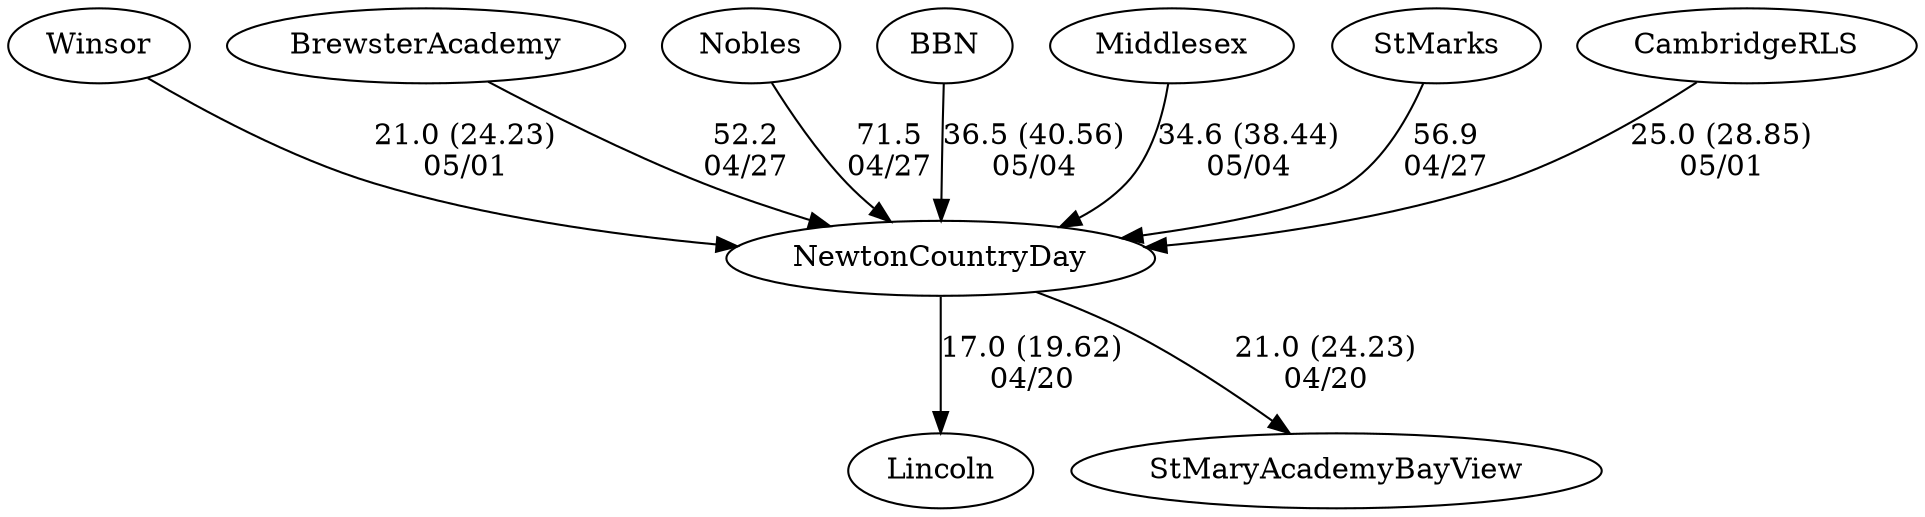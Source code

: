 digraph girls1foursNewtonCountryDay {Winsor [URL="girls1foursNewtonCountryDayWinsor.html"];BrewsterAcademy [URL="girls1foursNewtonCountryDayBrewsterAcademy.html"];Lincoln [URL="girls1foursNewtonCountryDayLincoln.html"];Nobles [URL="girls1foursNewtonCountryDayNobles.html"];BBN [URL="girls1foursNewtonCountryDayBBN.html"];Middlesex [URL="girls1foursNewtonCountryDayMiddlesex.html"];StMarks [URL="girls1foursNewtonCountryDayStMarks.html"];CambridgeRLS [URL="girls1foursNewtonCountryDayCambridgeRLS.html"];NewtonCountryDay [URL="girls1foursNewtonCountryDayNewtonCountryDay.html"];StMaryAcademyBayView [URL="girls1foursNewtonCountryDayStMaryAcademyBayView.html"];NewtonCountryDay -> Lincoln[label="17.0 (19.62)
04/20", weight="83", tooltip="NEIRA Girls Fours,Newton Country Day, St. Mary Academy-Bayview, Lincoln School			
Distance: 1300 Conditions: Conditions the same for all races. Flat, no wind, no chop. Comments: Lincoln 2V4+ had a breakage and could not finish initial race with NCDS and Bayview so raced afterwards against the NCDS 3V4+ and 4V4+.
None", URL="https://www.row2k.com/results/resultspage.cfm?UID=C1541F9124E2FBBF81B1F9CADE55D186&cat=1", random="random"]; 
NewtonCountryDay -> StMaryAcademyBayView[label="21.0 (24.23)
04/20", weight="79", tooltip="NEIRA Girls Fours,Newton Country Day, St. Mary Academy-Bayview, Lincoln School			
Distance: 1300 Conditions: Conditions the same for all races. Flat, no wind, no chop. Comments: Lincoln 2V4+ had a breakage and could not finish initial race with NCDS and Bayview so raced afterwards against the NCDS 3V4+ and 4V4+.
None", URL="https://www.row2k.com/results/resultspage.cfm?UID=C1541F9124E2FBBF81B1F9CADE55D186&cat=1", random="random"]; 
BBN -> NewtonCountryDay[label="36.5 (40.56)
05/04", weight="64", tooltip="NEIRA, NCDS, Middlesex, BB&N (hosted)			
Distance: 1350 M Conditions: Conditions stayed consistent for the races, A slight crossing head wind from Cambridge to Boston. Comments: A good day of racing, well done by all boats. Thanks to MDX and NCDS for making it easy.
None", URL="https://www.row2k.com/results/resultspage.cfm?UID=8FA4B72699D2163ED86519848FFC5337&cat=1", random="random"]; 
Middlesex -> NewtonCountryDay[label="34.6 (38.44)
05/04", weight="66", tooltip="NEIRA, NCDS, Middlesex, BB&N (hosted)			
Distance: 1350 M Conditions: Conditions stayed consistent for the races, A slight crossing head wind from Cambridge to Boston. Comments: A good day of racing, well done by all boats. Thanks to MDX and NCDS for making it easy.
None", URL="https://www.row2k.com/results/resultspage.cfm?UID=8FA4B72699D2163ED86519848FFC5337&cat=1", random="random"]; 
CambridgeRLS -> NewtonCountryDay[label="25.0 (28.85)
05/01", weight="75", tooltip="NEIRA Fours,NCDS, Winsor, CRLS			
Distance: 1300 Conditions: Conditions remained the same through all races. Flat water, no wind. Comments: 5th boat race ran a shorter course due to novice coxswains and rowers (~1100m)
None", URL="https://www.row2k.com/results/resultspage.cfm?UID=C55D042DC8DE58BCD614F6CCB55D1228&cat=1", random="random"]; 
Winsor -> NewtonCountryDay[label="21.0 (24.23)
05/01", weight="79", tooltip="NEIRA Fours,NCDS, Winsor, CRLS			
Distance: 1300 Conditions: Conditions remained the same through all races. Flat water, no wind. Comments: 5th boat race ran a shorter course due to novice coxswains and rowers (~1100m)
None", URL="https://www.row2k.com/results/resultspage.cfm?UID=C55D042DC8DE58BCD614F6CCB55D1228&cat=1", random="random"]; 
Nobles -> NewtonCountryDay[label="71.5
04/27", weight="29", tooltip="NEIRA Boys & Girls Fours,St. Marks, Nobles, Brewster, NCDS			
Distance: 1500 Conditions: Variable headwind, started out light for G4 and B4 races and gradually built up to a steady headwind, especially at the last 500m. Gusts up to 15mph at moments. Comments: Races were all started on the line and it was a great day on the Lake. Thanks to all the crews who came out to race!
None", URL="https://www.row2k.com/results/resultspage.cfm?UID=A6F3B0420129EB02E75FD2608D0C3CD5&cat=5", random="random"]; 
StMarks -> NewtonCountryDay[label="56.9
04/27", weight="44", tooltip="NEIRA Boys & Girls Fours,St. Marks, Nobles, Brewster, NCDS			
Distance: 1500 Conditions: Variable headwind, started out light for G4 and B4 races and gradually built up to a steady headwind, especially at the last 500m. Gusts up to 15mph at moments. Comments: Races were all started on the line and it was a great day on the Lake. Thanks to all the crews who came out to race!
None", URL="https://www.row2k.com/results/resultspage.cfm?UID=A6F3B0420129EB02E75FD2608D0C3CD5&cat=5", random="random"]; 
BrewsterAcademy -> NewtonCountryDay[label="52.2
04/27", weight="48", tooltip="NEIRA Boys & Girls Fours,St. Marks, Nobles, Brewster, NCDS			
Distance: 1500 Conditions: Variable headwind, started out light for G4 and B4 races and gradually built up to a steady headwind, especially at the last 500m. Gusts up to 15mph at moments. Comments: Races were all started on the line and it was a great day on the Lake. Thanks to all the crews who came out to race!
None", URL="https://www.row2k.com/results/resultspage.cfm?UID=A6F3B0420129EB02E75FD2608D0C3CD5&cat=5", random="random"]}